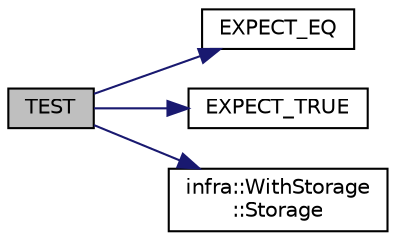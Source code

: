 digraph "TEST"
{
 // INTERACTIVE_SVG=YES
  edge [fontname="Helvetica",fontsize="10",labelfontname="Helvetica",labelfontsize="10"];
  node [fontname="Helvetica",fontsize="10",shape=record];
  rankdir="LR";
  Node99 [label="TEST",height=0.2,width=0.4,color="black", fillcolor="grey75", style="filled", fontcolor="black"];
  Node99 -> Node100 [color="midnightblue",fontsize="10",style="solid",fontname="Helvetica"];
  Node100 [label="EXPECT_EQ",height=0.2,width=0.4,color="black", fillcolor="white", style="filled",URL="$d6/def/_test_json_8cpp.html#a82745227e2f0a8edbb4ae630d88a8e86"];
  Node99 -> Node101 [color="midnightblue",fontsize="10",style="solid",fontname="Helvetica"];
  Node101 [label="EXPECT_TRUE",height=0.2,width=0.4,color="black", fillcolor="white", style="filled",URL="$d6/def/_test_json_8cpp.html#a84dbe6e62bbec23a120a258315c7b6dc"];
  Node99 -> Node102 [color="midnightblue",fontsize="10",style="solid",fontname="Helvetica"];
  Node102 [label="infra::WithStorage\l::Storage",height=0.2,width=0.4,color="black", fillcolor="white", style="filled",URL="$d2/d40/classinfra_1_1_with_storage.html#a959e08f366249bcd535a47436dc2a0c7"];
}
